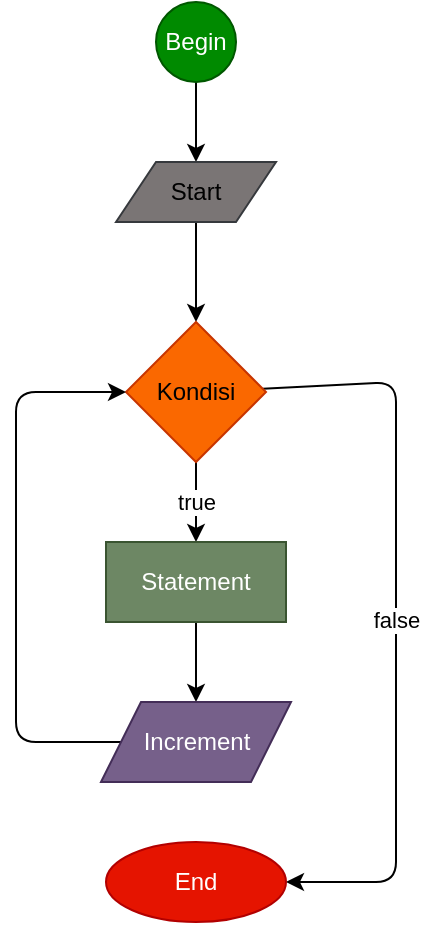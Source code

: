 <mxfile>
    <diagram id="R8br_9fhhDQtIwPFCwiv" name="Page-1">
        <mxGraphModel dx="735" dy="525" grid="1" gridSize="10" guides="1" tooltips="1" connect="1" arrows="1" fold="1" page="1" pageScale="1" pageWidth="850" pageHeight="1100" math="0" shadow="0">
            <root>
                <mxCell id="0"/>
                <mxCell id="1" parent="0"/>
                <mxCell id="4" style="edgeStyle=none;html=1;entryX=0.5;entryY=0;entryDx=0;entryDy=0;" edge="1" parent="1" source="2" target="3">
                    <mxGeometry relative="1" as="geometry"/>
                </mxCell>
                <mxCell id="2" value="Begin" style="ellipse;whiteSpace=wrap;html=1;aspect=fixed;fillColor=#008a00;fontColor=#ffffff;strokeColor=#005700;" vertex="1" parent="1">
                    <mxGeometry x="100" y="20" width="40" height="40" as="geometry"/>
                </mxCell>
                <mxCell id="8" style="edgeStyle=none;html=1;" edge="1" parent="1" source="3" target="5">
                    <mxGeometry relative="1" as="geometry"/>
                </mxCell>
                <mxCell id="3" value="Start" style="shape=parallelogram;perimeter=parallelogramPerimeter;whiteSpace=wrap;html=1;fixedSize=1;fillColor=#7a7575;strokeColor=#36393d;" vertex="1" parent="1">
                    <mxGeometry x="80" y="100" width="80" height="30" as="geometry"/>
                </mxCell>
                <mxCell id="9" value="true" style="edgeStyle=none;html=1;" edge="1" parent="1" source="5" target="6">
                    <mxGeometry relative="1" as="geometry"/>
                </mxCell>
                <mxCell id="12" value="false" style="edgeStyle=none;html=1;entryX=1;entryY=0.5;entryDx=0;entryDy=0;" edge="1" parent="1" source="5" target="11">
                    <mxGeometry relative="1" as="geometry">
                        <Array as="points">
                            <mxPoint x="220" y="210"/>
                            <mxPoint x="220" y="460"/>
                        </Array>
                    </mxGeometry>
                </mxCell>
                <mxCell id="5" value="Kondisi" style="rhombus;whiteSpace=wrap;html=1;fillColor=#fa6800;fontColor=#000000;strokeColor=#C73500;" vertex="1" parent="1">
                    <mxGeometry x="85" y="180" width="70" height="70" as="geometry"/>
                </mxCell>
                <mxCell id="10" style="edgeStyle=none;html=1;entryX=0.5;entryY=0;entryDx=0;entryDy=0;" edge="1" parent="1" source="6" target="7">
                    <mxGeometry relative="1" as="geometry"/>
                </mxCell>
                <mxCell id="6" value="Statement" style="rounded=0;whiteSpace=wrap;html=1;fillColor=#6d8764;strokeColor=#3A5431;fontColor=#ffffff;" vertex="1" parent="1">
                    <mxGeometry x="75" y="290" width="90" height="40" as="geometry"/>
                </mxCell>
                <mxCell id="13" style="edgeStyle=none;html=1;entryX=0;entryY=0.5;entryDx=0;entryDy=0;" edge="1" parent="1" source="7" target="5">
                    <mxGeometry relative="1" as="geometry">
                        <Array as="points">
                            <mxPoint x="30" y="390"/>
                            <mxPoint x="30" y="215"/>
                        </Array>
                    </mxGeometry>
                </mxCell>
                <mxCell id="7" value="Increment" style="shape=parallelogram;perimeter=parallelogramPerimeter;whiteSpace=wrap;html=1;fixedSize=1;fillColor=#76608a;fontColor=#ffffff;strokeColor=#432D57;" vertex="1" parent="1">
                    <mxGeometry x="72.5" y="370" width="95" height="40" as="geometry"/>
                </mxCell>
                <mxCell id="11" value="End" style="ellipse;whiteSpace=wrap;html=1;fillColor=#e51400;fontColor=#ffffff;strokeColor=#B20000;" vertex="1" parent="1">
                    <mxGeometry x="75" y="440" width="90" height="40" as="geometry"/>
                </mxCell>
            </root>
        </mxGraphModel>
    </diagram>
</mxfile>